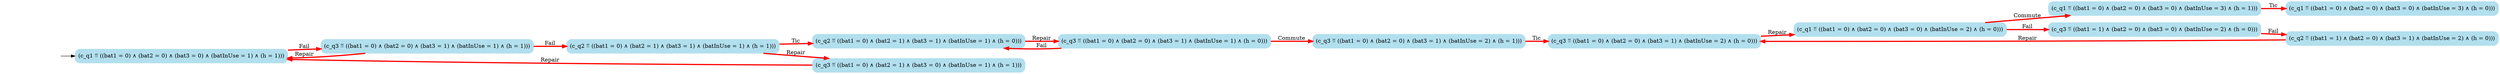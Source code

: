 digraph G {

	rankdir = LR;

	start_c_q1_21[style=invisible];

	node[shape=box, style="rounded, filled", color=lightblue2];

	c_q3_29[label="(c_q3 ≝ ((bat1 = 0) ∧ (bat2 = 0) ∧ (bat3 = 1) ∧ (batInUse = 2) ∧ (h = 0)))"];
	c_q3_16[label="(c_q3 ≝ ((bat1 = 0) ∧ (bat2 = 0) ∧ (bat3 = 1) ∧ (batInUse = 1) ∧ (h = 0)))"];
	c_q3_22[label="(c_q3 ≝ ((bat1 = 0) ∧ (bat2 = 0) ∧ (bat3 = 1) ∧ (batInUse = 1) ∧ (h = 1)))"];
	c_q1_2[label="(c_q1 ≝ ((bat1 = 0) ∧ (bat2 = 0) ∧ (bat3 = 0) ∧ (batInUse = 3) ∧ (h = 1)))"];
	c_q3_30[label="(c_q3 ≝ ((bat1 = 1) ∧ (bat2 = 0) ∧ (bat3 = 0) ∧ (batInUse = 2) ∧ (h = 0)))"];
	c_q2_17[label="(c_q2 ≝ ((bat1 = 0) ∧ (bat2 = 1) ∧ (bat3 = 1) ∧ (batInUse = 1) ∧ (h = 0)))"];
	c_q2_24[label="(c_q2 ≝ ((bat1 = 0) ∧ (bat2 = 1) ∧ (bat3 = 1) ∧ (batInUse = 1) ∧ (h = 1)))"];
	c_q2_31[label="(c_q2 ≝ ((bat1 = 1) ∧ (bat2 = 0) ∧ (bat3 = 1) ∧ (batInUse = 2) ∧ (h = 0)))"];
	c_q1_3[label="(c_q1 ≝ ((bat1 = 0) ∧ (bat2 = 0) ∧ (bat3 = 0) ∧ (batInUse = 3) ∧ (h = 0)))"];
	c_q3_25[label="(c_q3 ≝ ((bat1 = 0) ∧ (bat2 = 1) ∧ (bat3 = 0) ∧ (batInUse = 1) ∧ (h = 1)))"];
	c_q1_27[label="(c_q1 ≝ ((bat1 = 0) ∧ (bat2 = 0) ∧ (bat3 = 0) ∧ (batInUse = 2) ∧ (h = 0)))"];
	c_q3_12[label="(c_q3 ≝ ((bat1 = 0) ∧ (bat2 = 0) ∧ (bat3 = 1) ∧ (batInUse = 2) ∧ (h = 1)))"];
	c_q1_21[label="(c_q1 ≝ ((bat1 = 0) ∧ (bat2 = 0) ∧ (bat3 = 0) ∧ (batInUse = 1) ∧ (h = 1)))"];

	start_c_q1_21 -> c_q1_21;
	c_q1_27 -> c_q1_2[label="Commute", penwidth=3, color=red];
	c_q1_2 -> c_q1_3[label="Tic", penwidth=3, color=red];
	c_q1_27 -> c_q3_30[label="Fail", penwidth=3, color=red];
	c_q2_24 -> c_q2_17[label="Tic", penwidth=3, color=red];
	c_q2_17 -> c_q3_16[label="Repair", penwidth=3, color=red];
	c_q3_16 -> c_q3_12[label="Commute", penwidth=3, color=red];
	c_q3_12 -> c_q3_29[label="Tic", penwidth=3, color=red];
	c_q3_25 -> c_q1_21[label="Repair", penwidth=3, color=red];
	c_q3_16 -> c_q2_17[label="Fail", penwidth=3, color=red];
	c_q1_21 -> c_q3_22[label="Fail", penwidth=3, color=red];
	c_q3_22 -> c_q1_21[label="Repair", penwidth=3, color=red];
	c_q3_22 -> c_q2_24[label="Fail", penwidth=3, color=red];
	c_q2_24 -> c_q3_25[label="Repair", penwidth=3, color=red];
	c_q3_29 -> c_q1_27[label="Repair", penwidth=3, color=red];
	c_q2_31 -> c_q3_29[label="Repair", penwidth=3, color=red];
	c_q3_30 -> c_q2_31[label="Fail", penwidth=3, color=red];

}